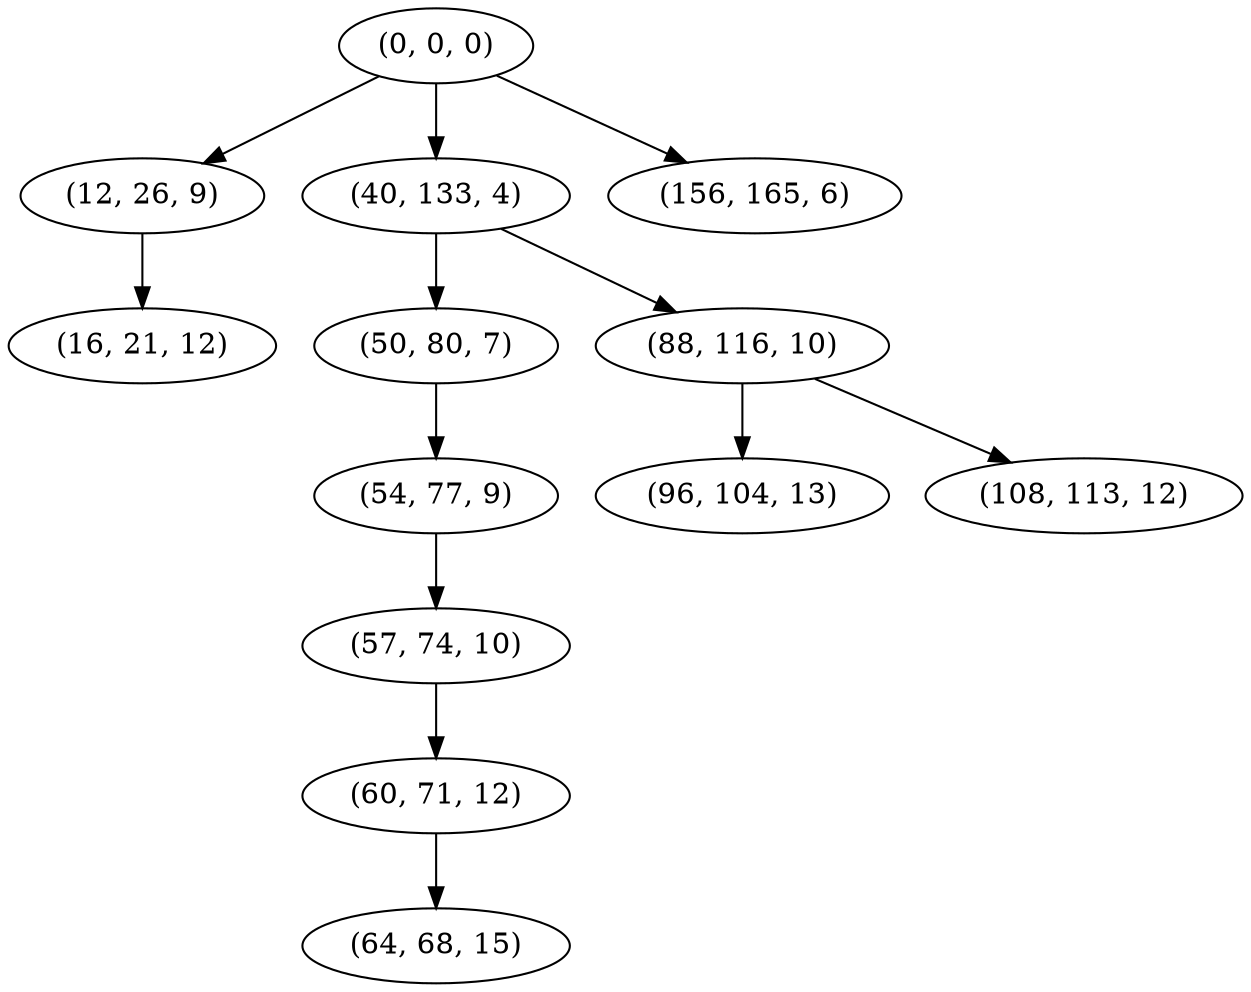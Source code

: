 digraph tree {
    "(0, 0, 0)";
    "(12, 26, 9)";
    "(16, 21, 12)";
    "(40, 133, 4)";
    "(50, 80, 7)";
    "(54, 77, 9)";
    "(57, 74, 10)";
    "(60, 71, 12)";
    "(64, 68, 15)";
    "(88, 116, 10)";
    "(96, 104, 13)";
    "(108, 113, 12)";
    "(156, 165, 6)";
    "(0, 0, 0)" -> "(12, 26, 9)";
    "(0, 0, 0)" -> "(40, 133, 4)";
    "(0, 0, 0)" -> "(156, 165, 6)";
    "(12, 26, 9)" -> "(16, 21, 12)";
    "(40, 133, 4)" -> "(50, 80, 7)";
    "(40, 133, 4)" -> "(88, 116, 10)";
    "(50, 80, 7)" -> "(54, 77, 9)";
    "(54, 77, 9)" -> "(57, 74, 10)";
    "(57, 74, 10)" -> "(60, 71, 12)";
    "(60, 71, 12)" -> "(64, 68, 15)";
    "(88, 116, 10)" -> "(96, 104, 13)";
    "(88, 116, 10)" -> "(108, 113, 12)";
}
